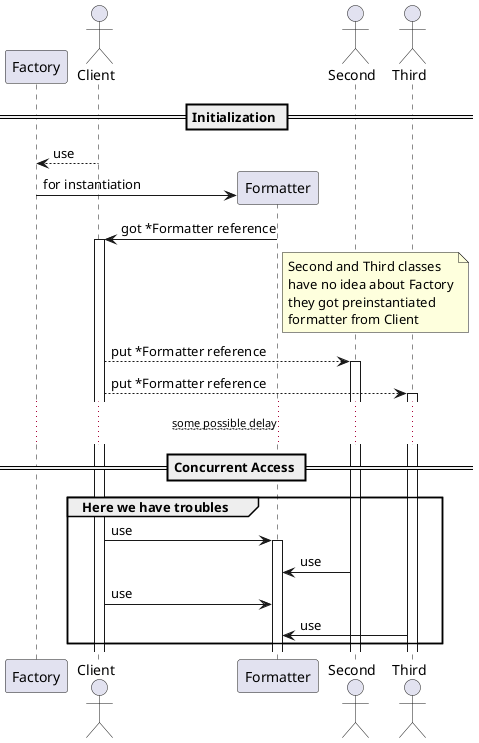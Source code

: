 @startuml
== Initialization ==
participant Factory
actor Client
Client-->Factory:use
create Formatter
Factory->Formatter:for instantiation
Formatter->Client:got *Formatter reference
activate Client
actor Second
actor Third
note right of Formatter
 Second and Third classes
 have no idea about Factory
 they got preinstantiated 
 formatter from Client
endnote
Second<--Client:put *Formatter reference
activate Second
Third<--Client:put *Formatter reference
activate Third
... ~~some possible delay~~ ...
== Concurrent Access ==
group Here we have troubles
Client->Formatter:use
activate Formatter
Second->Formatter:use
Client->Formatter:use
Third->Formatter:use
end
@enduml